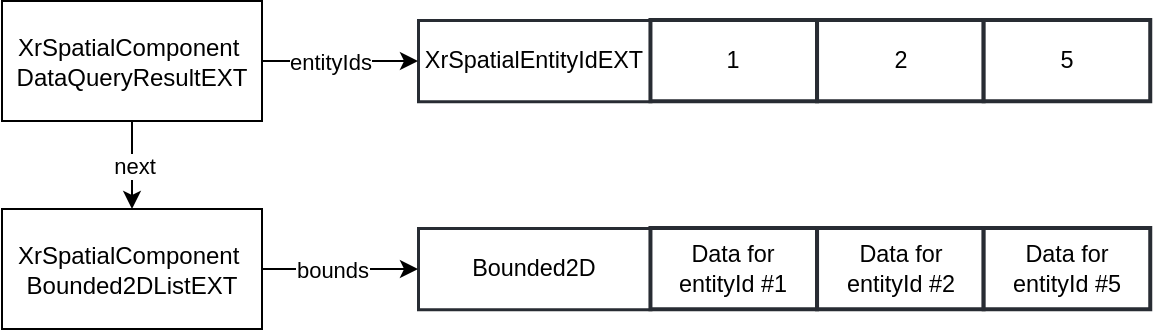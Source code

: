 <mxfile version="20.7.3" type="google"><diagram id="98nZXZLYztUtJqATefMJ" name="Page-1"><mxGraphModel dx="1035" dy="654" grid="1" gridSize="10" guides="1" tooltips="1" connect="1" arrows="1" fold="1" page="1" pageScale="1" pageWidth="850" pageHeight="1100" math="0" shadow="0"><root><mxCell id="0"/><mxCell id="1" parent="0"/><mxCell id="BGV_tiUbAwM2oJSgiuOs-31" value="" style="group;dropTarget=0;pointerEvents=0;html=1;" vertex="1" parent="1"><mxGeometry x="368" y="541" width="366" height="41" as="geometry"/></mxCell><mxCell id="BGV_tiUbAwM2oJSgiuOs-32" value="XrSpatialEntityIdEXT" style="shape=partialRectangle;html=1;whiteSpace=wrap;connectable=0;fillColor=#ffffff;strokeOpacity=100;verticalAlign=middle;spacing=3.8;strokeColor=#282c33;rounded=1;absoluteArcSize=1;arcSize=9;strokeWidth=1.5;fontSize=11.7;" vertex="1" parent="BGV_tiUbAwM2oJSgiuOs-31"><mxGeometry width="116.227" height="40.584" as="geometry"/></mxCell><mxCell id="BGV_tiUbAwM2oJSgiuOs-33" value="1" style="shape=partialRectangle;html=1;whiteSpace=wrap;connectable=0;fillColor=#ffffff;strokeWidth=2;strokeOpacity=100;verticalAlign=middle;spacing=3.8;strokeColor=#282c33;rounded=1;absoluteArcSize=1;arcSize=9;fontSize=11.7;" vertex="1" parent="BGV_tiUbAwM2oJSgiuOs-31"><mxGeometry x="116.227" width="83.3" height="40.584" as="geometry"/></mxCell><mxCell id="BGV_tiUbAwM2oJSgiuOs-34" value="2" style="shape=partialRectangle;html=1;whiteSpace=wrap;connectable=0;fillColor=#ffffff;strokeWidth=2;strokeOpacity=100;verticalAlign=middle;spacing=3.8;strokeColor=#282c33;rounded=1;absoluteArcSize=1;arcSize=9;fontSize=11.7;" vertex="1" parent="BGV_tiUbAwM2oJSgiuOs-31"><mxGeometry x="199.527" width="83.3" height="40.584" as="geometry"/></mxCell><mxCell id="BGV_tiUbAwM2oJSgiuOs-35" value="5" style="shape=partialRectangle;html=1;whiteSpace=wrap;connectable=0;fillColor=#ffffff;strokeWidth=2;strokeOpacity=100;verticalAlign=middle;spacing=3.8;strokeColor=#282c33;rounded=1;absoluteArcSize=1;arcSize=9;fontSize=11.7;" vertex="1" parent="BGV_tiUbAwM2oJSgiuOs-31"><mxGeometry x="282.827" width="83.3" height="40.584" as="geometry"/></mxCell><mxCell id="BGV_tiUbAwM2oJSgiuOs-36" value="" style="group;dropTarget=0;pointerEvents=0;html=1;" vertex="1" parent="1"><mxGeometry x="368" y="645" width="366" height="41" as="geometry"/></mxCell><mxCell id="BGV_tiUbAwM2oJSgiuOs-37" value="Bounded2D" style="shape=partialRectangle;html=1;whiteSpace=wrap;connectable=0;fillColor=#ffffff;strokeOpacity=100;verticalAlign=middle;spacing=3.8;strokeColor=#282c33;rounded=1;absoluteArcSize=1;arcSize=9;strokeWidth=1.5;fontSize=11.7;" vertex="1" parent="BGV_tiUbAwM2oJSgiuOs-36"><mxGeometry width="116.227" height="40.584" as="geometry"/></mxCell><mxCell id="BGV_tiUbAwM2oJSgiuOs-38" value="Data for entityId #1" style="shape=partialRectangle;html=1;whiteSpace=wrap;connectable=0;fillColor=#ffffff;strokeWidth=2;strokeOpacity=100;verticalAlign=middle;spacing=3.8;strokeColor=#282c33;rounded=1;absoluteArcSize=1;arcSize=9;fontSize=11.7;" vertex="1" parent="BGV_tiUbAwM2oJSgiuOs-36"><mxGeometry x="116.227" width="83.3" height="40.584" as="geometry"/></mxCell><mxCell id="BGV_tiUbAwM2oJSgiuOs-39" value="Data for entityId #2" style="shape=partialRectangle;html=1;whiteSpace=wrap;connectable=0;fillColor=#ffffff;strokeWidth=2;strokeOpacity=100;verticalAlign=middle;spacing=3.8;strokeColor=#282c33;rounded=1;absoluteArcSize=1;arcSize=9;fontSize=11.7;" vertex="1" parent="BGV_tiUbAwM2oJSgiuOs-36"><mxGeometry x="199.527" width="83.3" height="40.584" as="geometry"/></mxCell><mxCell id="BGV_tiUbAwM2oJSgiuOs-40" value="Data for entityId #5" style="shape=partialRectangle;html=1;whiteSpace=wrap;connectable=0;fillColor=#ffffff;strokeWidth=2;strokeOpacity=100;verticalAlign=middle;spacing=3.8;strokeColor=#282c33;rounded=1;absoluteArcSize=1;arcSize=9;fontSize=11.7;" vertex="1" parent="BGV_tiUbAwM2oJSgiuOs-36"><mxGeometry x="282.827" width="83.3" height="40.584" as="geometry"/></mxCell><mxCell id="BGV_tiUbAwM2oJSgiuOs-45" style="edgeStyle=orthogonalEdgeStyle;rounded=0;orthogonalLoop=1;jettySize=auto;html=1;entryX=0;entryY=0.5;entryDx=0;entryDy=0;" edge="1" parent="1" source="BGV_tiUbAwM2oJSgiuOs-44" target="BGV_tiUbAwM2oJSgiuOs-31"><mxGeometry relative="1" as="geometry"/></mxCell><mxCell id="BGV_tiUbAwM2oJSgiuOs-51" value="entityIds" style="edgeLabel;html=1;align=center;verticalAlign=middle;resizable=0;points=[];" vertex="1" connectable="0" parent="BGV_tiUbAwM2oJSgiuOs-45"><mxGeometry x="-0.124" relative="1" as="geometry"><mxPoint as="offset"/></mxGeometry></mxCell><mxCell id="BGV_tiUbAwM2oJSgiuOs-48" value="" style="edgeStyle=orthogonalEdgeStyle;rounded=0;orthogonalLoop=1;jettySize=auto;html=1;" edge="1" parent="1" source="BGV_tiUbAwM2oJSgiuOs-44" target="BGV_tiUbAwM2oJSgiuOs-47"><mxGeometry relative="1" as="geometry"/></mxCell><mxCell id="BGV_tiUbAwM2oJSgiuOs-50" value="next" style="edgeLabel;html=1;align=center;verticalAlign=middle;resizable=0;points=[];" vertex="1" connectable="0" parent="BGV_tiUbAwM2oJSgiuOs-48"><mxGeometry y="1" relative="1" as="geometry"><mxPoint as="offset"/></mxGeometry></mxCell><mxCell id="BGV_tiUbAwM2oJSgiuOs-44" value="XrSpatialComponent DataQueryResultEXT" style="rounded=0;whiteSpace=wrap;html=1;fillColor=#FFFFFF;" vertex="1" parent="1"><mxGeometry x="160" y="531.5" width="130" height="60" as="geometry"/></mxCell><mxCell id="BGV_tiUbAwM2oJSgiuOs-49" style="edgeStyle=orthogonalEdgeStyle;rounded=0;orthogonalLoop=1;jettySize=auto;html=1;entryX=0;entryY=0.5;entryDx=0;entryDy=0;" edge="1" parent="1" source="BGV_tiUbAwM2oJSgiuOs-47" target="BGV_tiUbAwM2oJSgiuOs-36"><mxGeometry relative="1" as="geometry"/></mxCell><mxCell id="BGV_tiUbAwM2oJSgiuOs-52" value="bounds" style="edgeLabel;html=1;align=center;verticalAlign=middle;resizable=0;points=[];" vertex="1" connectable="0" parent="BGV_tiUbAwM2oJSgiuOs-49"><mxGeometry x="-0.103" y="-3" relative="1" as="geometry"><mxPoint y="-3" as="offset"/></mxGeometry></mxCell><mxCell id="BGV_tiUbAwM2oJSgiuOs-47" value="XrSpatialComponent Bounded2DListEXT" style="rounded=0;whiteSpace=wrap;html=1;fillColor=#FFFFFF;" vertex="1" parent="1"><mxGeometry x="160" y="635.5" width="130" height="60" as="geometry"/></mxCell></root></mxGraphModel></diagram></mxfile>
